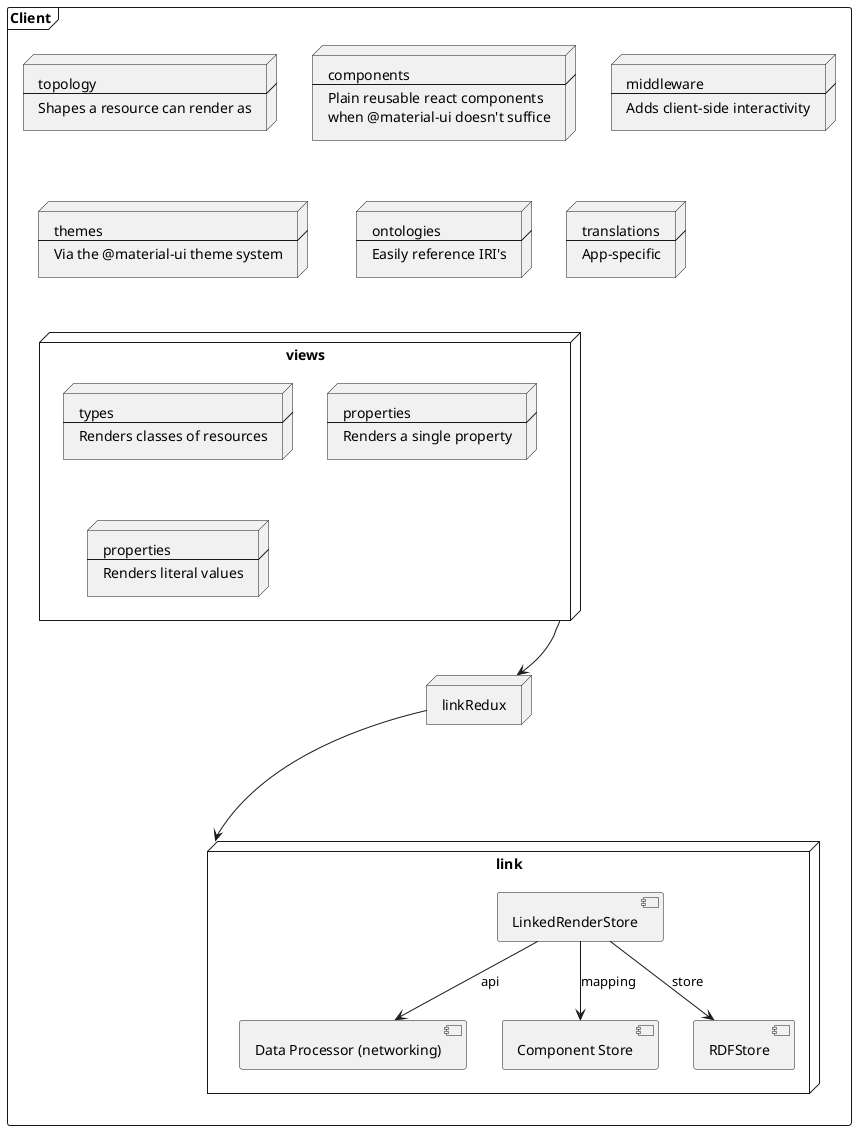 @startuml
' Components - Mid level - Libro
frame frontend as "Client" {
    node components [
        components
        --
        Plain reusable react components
        when @material-ui doesn't suffice
    ]
    node middleware [
        middleware
        --
        Adds client-side interactivity
    ]
    node ontologies [
        ontologies
        --
        Easily reference IRI's
    ]
    node topologies [
        topology
        --
        Shapes a resource can render as
    ]
    node themes [
        themes
        --
        Via the @material-ui theme system
    ]
    node translations [
        translations
        --
        App-specific
    ]

    node views {
        node type [
            types
            --
            Renders classes of resources
        ]
        node property [
            properties
            --
            Renders a single property
        ]
        node datatype [
            properties
            --
            Renders literal values
        ]
    }

    node linkRedux

    node link {
        component lrs as "LinkedRenderStore"
        component api as "Data Processor (networking)"
        component mapping as "Component Store"
        component store as "RDFStore"

        lrs --> api : api
        lrs --> mapping : mapping
        lrs --> store : store
    }

'Styling
    topologies --[hidden]> themes
    themes --[hidden]> views
    views---> linkRedux
    linkRedux---> link
}
@enduml
